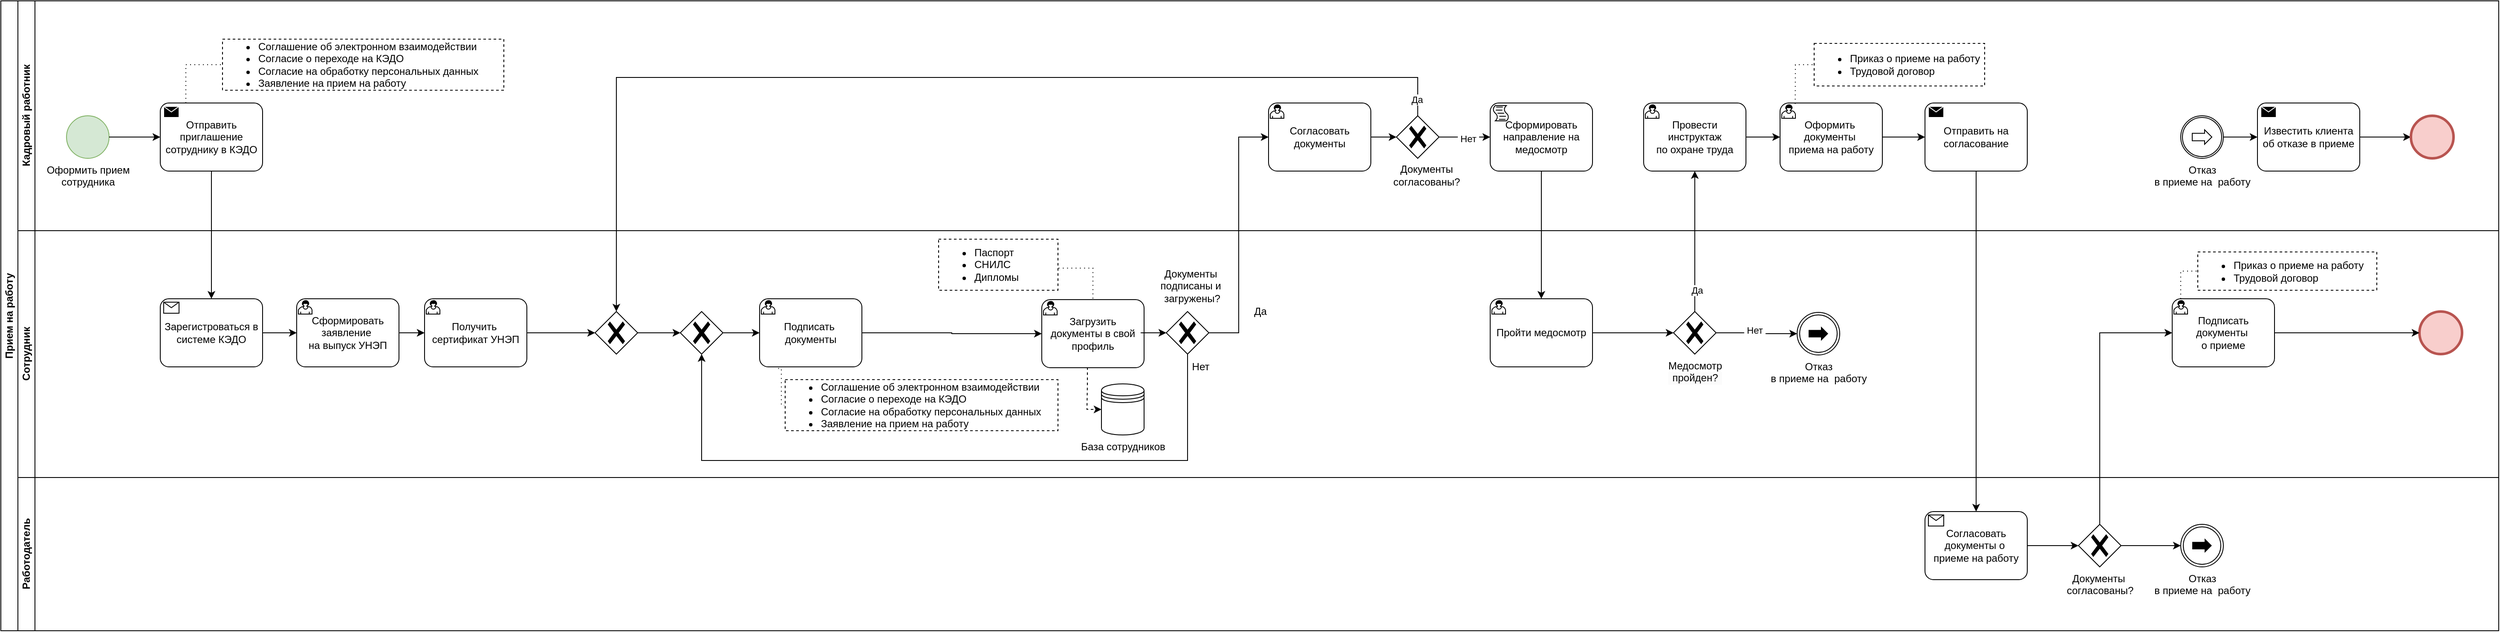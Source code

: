 <mxfile version="24.4.8" type="github">
  <diagram name="Страница — 1" id="LrOz8V3_CL4yAccr49bo">
    <mxGraphModel dx="2467" dy="913" grid="1" gridSize="10" guides="1" tooltips="1" connect="1" arrows="1" fold="1" page="1" pageScale="1" pageWidth="827" pageHeight="1169" math="0" shadow="0">
      <root>
        <mxCell id="0" />
        <mxCell id="1" parent="0" />
        <mxCell id="-4OjDh-mR03Cg_0oIZPv-1" value="Прием на работу" style="swimlane;html=1;childLayout=stackLayout;resizeParent=1;resizeParentMax=0;horizontal=0;startSize=20;horizontalStack=0;whiteSpace=wrap;container=1;perimeter=none;" vertex="1" parent="1">
          <mxGeometry x="-40" y="60" width="2930" height="740" as="geometry" />
        </mxCell>
        <mxCell id="-4OjDh-mR03Cg_0oIZPv-15" style="edgeStyle=orthogonalEdgeStyle;rounded=0;orthogonalLoop=1;jettySize=auto;html=1;entryX=0.5;entryY=0;entryDx=0;entryDy=0;entryPerimeter=0;" edge="1" parent="-4OjDh-mR03Cg_0oIZPv-1" source="-4OjDh-mR03Cg_0oIZPv-14" target="-4OjDh-mR03Cg_0oIZPv-13">
          <mxGeometry relative="1" as="geometry" />
        </mxCell>
        <mxCell id="-4OjDh-mR03Cg_0oIZPv-51" style="edgeStyle=orthogonalEdgeStyle;rounded=0;orthogonalLoop=1;jettySize=auto;html=1;entryX=0;entryY=0.5;entryDx=0;entryDy=0;entryPerimeter=0;" edge="1" parent="-4OjDh-mR03Cg_0oIZPv-1" source="-4OjDh-mR03Cg_0oIZPv-40" target="-4OjDh-mR03Cg_0oIZPv-57">
          <mxGeometry relative="1" as="geometry">
            <mxPoint x="1347" y="180" as="targetPoint" />
          </mxGeometry>
        </mxCell>
        <mxCell id="-4OjDh-mR03Cg_0oIZPv-64" style="edgeStyle=orthogonalEdgeStyle;rounded=0;orthogonalLoop=1;jettySize=auto;html=1;entryX=0.5;entryY=0;entryDx=0;entryDy=0;entryPerimeter=0;" edge="1" parent="-4OjDh-mR03Cg_0oIZPv-1" source="-4OjDh-mR03Cg_0oIZPv-60" target="-4OjDh-mR03Cg_0oIZPv-63">
          <mxGeometry relative="1" as="geometry">
            <Array as="points">
              <mxPoint x="1662" y="90" />
              <mxPoint x="722" y="90" />
            </Array>
          </mxGeometry>
        </mxCell>
        <mxCell id="-4OjDh-mR03Cg_0oIZPv-136" value="&amp;nbsp;Да&amp;nbsp;" style="edgeLabel;html=1;align=center;verticalAlign=middle;resizable=0;points=[];" vertex="1" connectable="0" parent="-4OjDh-mR03Cg_0oIZPv-64">
          <mxGeometry x="-0.97" y="1" relative="1" as="geometry">
            <mxPoint as="offset" />
          </mxGeometry>
        </mxCell>
        <mxCell id="-4OjDh-mR03Cg_0oIZPv-68" style="edgeStyle=orthogonalEdgeStyle;rounded=0;orthogonalLoop=1;jettySize=auto;html=1;entryX=0.5;entryY=0;entryDx=0;entryDy=0;entryPerimeter=0;" edge="1" parent="-4OjDh-mR03Cg_0oIZPv-1" source="-4OjDh-mR03Cg_0oIZPv-65" target="-4OjDh-mR03Cg_0oIZPv-67">
          <mxGeometry relative="1" as="geometry" />
        </mxCell>
        <mxCell id="-4OjDh-mR03Cg_0oIZPv-85" style="edgeStyle=orthogonalEdgeStyle;rounded=0;orthogonalLoop=1;jettySize=auto;html=1;" edge="1" parent="-4OjDh-mR03Cg_0oIZPv-1" source="-4OjDh-mR03Cg_0oIZPv-69" target="-4OjDh-mR03Cg_0oIZPv-84">
          <mxGeometry relative="1" as="geometry" />
        </mxCell>
        <mxCell id="-4OjDh-mR03Cg_0oIZPv-107" value="&amp;nbsp; Да&amp;nbsp;" style="edgeLabel;html=1;align=center;verticalAlign=middle;resizable=0;points=[];" vertex="1" connectable="0" parent="-4OjDh-mR03Cg_0oIZPv-85">
          <mxGeometry x="-0.693" y="-1" relative="1" as="geometry">
            <mxPoint as="offset" />
          </mxGeometry>
        </mxCell>
        <mxCell id="-4OjDh-mR03Cg_0oIZPv-92" style="edgeStyle=orthogonalEdgeStyle;rounded=0;orthogonalLoop=1;jettySize=auto;html=1;entryX=0.5;entryY=0;entryDx=0;entryDy=0;entryPerimeter=0;" edge="1" parent="-4OjDh-mR03Cg_0oIZPv-1" source="-4OjDh-mR03Cg_0oIZPv-89" target="-4OjDh-mR03Cg_0oIZPv-91">
          <mxGeometry relative="1" as="geometry" />
        </mxCell>
        <mxCell id="-4OjDh-mR03Cg_0oIZPv-2" value="Кадровый работник" style="swimlane;html=1;startSize=20;horizontal=0;perimeter=backbonePerimeter;" vertex="1" parent="-4OjDh-mR03Cg_0oIZPv-1">
          <mxGeometry x="20" width="2910" height="270" as="geometry" />
        </mxCell>
        <mxCell id="-4OjDh-mR03Cg_0oIZPv-5" value="Оформить прием&lt;div&gt;сотрудника&lt;/div&gt;" style="points=[[0.145,0.145,0],[0.5,0,0],[0.855,0.145,0],[1,0.5,0],[0.855,0.855,0],[0.5,1,0],[0.145,0.855,0],[0,0.5,0]];shape=mxgraph.bpmn.event;html=1;verticalLabelPosition=bottom;labelBackgroundColor=#ffffff;verticalAlign=top;align=center;perimeter=ellipsePerimeter;outlineConnect=0;aspect=fixed;outline=standard;symbol=general;fillColor=#d5e8d4;strokeColor=#82b366;" vertex="1" parent="-4OjDh-mR03Cg_0oIZPv-2">
          <mxGeometry x="57" y="135" width="50" height="50" as="geometry" />
        </mxCell>
        <mxCell id="-4OjDh-mR03Cg_0oIZPv-7" value="&lt;ul&gt;&lt;li&gt;Соглашение об электронном взаимодействии&lt;/li&gt;&lt;li&gt;Согласие о переходе на КЭДО&lt;/li&gt;&lt;li&gt;Согласие на обработку персональных данных&lt;/li&gt;&lt;li&gt;Заявление на прием на работу&lt;/li&gt;&lt;/ul&gt;" style="text;html=1;strokeColor=default;fillColor=none;align=left;verticalAlign=middle;whiteSpace=wrap;rounded=0;dashed=1;perimeterSpacing=1;perimeter=orthogonalPerimeter;absoluteArcSize=0;" vertex="1" parent="-4OjDh-mR03Cg_0oIZPv-2">
          <mxGeometry x="240" y="45" width="330" height="60" as="geometry" />
        </mxCell>
        <mxCell id="-4OjDh-mR03Cg_0oIZPv-8" value="" style="edgeStyle=elbowEdgeStyle;fontSize=12;html=1;endFill=0;startFill=0;endSize=6;startSize=6;dashed=1;dashPattern=1 4;endArrow=none;startArrow=none;rounded=0;exitX=0.25;exitY=0;exitDx=0;exitDy=0;exitPerimeter=0;entryX=0;entryY=0.5;entryDx=0;entryDy=0;" edge="1" parent="-4OjDh-mR03Cg_0oIZPv-2" source="-4OjDh-mR03Cg_0oIZPv-14" target="-4OjDh-mR03Cg_0oIZPv-7">
          <mxGeometry width="160" relative="1" as="geometry">
            <mxPoint x="27" y="120" as="sourcePoint" />
            <mxPoint x="187" y="59" as="targetPoint" />
            <Array as="points">
              <mxPoint x="197" y="90" />
            </Array>
          </mxGeometry>
        </mxCell>
        <mxCell id="-4OjDh-mR03Cg_0oIZPv-14" value="Отправить приглашение сотруднику в КЭДО" style="points=[[0.25,0,0],[0.5,0,0],[0.75,0,0],[1,0.25,0],[1,0.5,0],[1,0.75,0],[0.75,1,0],[0.5,1,0],[0.25,1,0],[0,0.75,0],[0,0.5,0],[0,0.25,0]];shape=mxgraph.bpmn.task;whiteSpace=wrap;rectStyle=rounded;size=10;html=1;container=1;expand=0;collapsible=0;taskMarker=send;" vertex="1" parent="-4OjDh-mR03Cg_0oIZPv-2">
          <mxGeometry x="167" y="120" width="120" height="80" as="geometry" />
        </mxCell>
        <mxCell id="-4OjDh-mR03Cg_0oIZPv-61" style="edgeStyle=orthogonalEdgeStyle;rounded=0;orthogonalLoop=1;jettySize=auto;html=1;" edge="1" parent="-4OjDh-mR03Cg_0oIZPv-2" source="-4OjDh-mR03Cg_0oIZPv-57" target="-4OjDh-mR03Cg_0oIZPv-60">
          <mxGeometry relative="1" as="geometry" />
        </mxCell>
        <mxCell id="-4OjDh-mR03Cg_0oIZPv-57" value="Согласовать&lt;div&gt;документы&lt;/div&gt;" style="points=[[0.25,0,0],[0.5,0,0],[0.75,0,0],[1,0.25,0],[1,0.5,0],[1,0.75,0],[0.75,1,0],[0.5,1,0],[0.25,1,0],[0,0.75,0],[0,0.5,0],[0,0.25,0]];shape=mxgraph.bpmn.task;whiteSpace=wrap;rectStyle=rounded;size=10;html=1;container=1;expand=0;collapsible=0;taskMarker=user;" vertex="1" parent="-4OjDh-mR03Cg_0oIZPv-2">
          <mxGeometry x="1467" y="120" width="120" height="80" as="geometry" />
        </mxCell>
        <mxCell id="-4OjDh-mR03Cg_0oIZPv-55" value="&lt;span style=&quot;background-color: rgb(255, 255, 255);&quot;&gt;Документы&lt;/span&gt;&lt;div&gt;&lt;span style=&quot;background-color: rgb(255, 255, 255);&quot;&gt;согласованы?&lt;/span&gt;&lt;/div&gt;" style="text;html=1;align=center;verticalAlign=middle;resizable=0;points=[];autosize=1;strokeColor=none;fillColor=none;" vertex="1" parent="-4OjDh-mR03Cg_0oIZPv-2">
          <mxGeometry x="1602" y="185" width="100" height="40" as="geometry" />
        </mxCell>
        <mxCell id="-4OjDh-mR03Cg_0oIZPv-60" value="" style="points=[[0.25,0.25,0],[0.5,0,0],[0.75,0.25,0],[1,0.5,0],[0.75,0.75,0],[0.5,1,0],[0.25,0.75,0],[0,0.5,0]];shape=mxgraph.bpmn.gateway2;html=1;verticalLabelPosition=bottom;labelBackgroundColor=#ffffff;verticalAlign=top;align=center;perimeter=rhombusPerimeter;outlineConnect=0;outline=none;symbol=none;gwType=exclusive;" vertex="1" parent="-4OjDh-mR03Cg_0oIZPv-2">
          <mxGeometry x="1617" y="135" width="50" height="50" as="geometry" />
        </mxCell>
        <mxCell id="-4OjDh-mR03Cg_0oIZPv-65" value="Сформировать&lt;div&gt;направление на медосмотр&lt;/div&gt;" style="points=[[0.25,0,0],[0.5,0,0],[0.75,0,0],[1,0.25,0],[1,0.5,0],[1,0.75,0],[0.75,1,0],[0.5,1,0],[0.25,1,0],[0,0.75,0],[0,0.5,0],[0,0.25,0]];shape=mxgraph.bpmn.task;whiteSpace=wrap;rectStyle=rounded;size=10;html=1;container=1;expand=0;collapsible=0;taskMarker=script;" vertex="1" parent="-4OjDh-mR03Cg_0oIZPv-2">
          <mxGeometry x="1727" y="120" width="120" height="80" as="geometry" />
        </mxCell>
        <mxCell id="-4OjDh-mR03Cg_0oIZPv-66" style="edgeStyle=orthogonalEdgeStyle;rounded=0;orthogonalLoop=1;jettySize=auto;html=1;entryX=0;entryY=0.5;entryDx=0;entryDy=0;entryPerimeter=0;" edge="1" parent="-4OjDh-mR03Cg_0oIZPv-2" source="-4OjDh-mR03Cg_0oIZPv-60" target="-4OjDh-mR03Cg_0oIZPv-65">
          <mxGeometry relative="1" as="geometry" />
        </mxCell>
        <mxCell id="-4OjDh-mR03Cg_0oIZPv-135" value="&amp;nbsp;Нет&amp;nbsp;" style="edgeLabel;html=1;align=center;verticalAlign=middle;resizable=0;points=[];" vertex="1" connectable="0" parent="-4OjDh-mR03Cg_0oIZPv-66">
          <mxGeometry x="0.137" y="-2" relative="1" as="geometry">
            <mxPoint as="offset" />
          </mxGeometry>
        </mxCell>
        <mxCell id="-4OjDh-mR03Cg_0oIZPv-87" value="" style="edgeStyle=orthogonalEdgeStyle;rounded=0;orthogonalLoop=1;jettySize=auto;html=1;" edge="1" parent="-4OjDh-mR03Cg_0oIZPv-2" source="-4OjDh-mR03Cg_0oIZPv-84" target="-4OjDh-mR03Cg_0oIZPv-86">
          <mxGeometry relative="1" as="geometry" />
        </mxCell>
        <mxCell id="-4OjDh-mR03Cg_0oIZPv-84" value="Провести инструктаж&lt;div&gt;по охране труда&lt;/div&gt;" style="points=[[0.25,0,0],[0.5,0,0],[0.75,0,0],[1,0.25,0],[1,0.5,0],[1,0.75,0],[0.75,1,0],[0.5,1,0],[0.25,1,0],[0,0.75,0],[0,0.5,0],[0,0.25,0]];shape=mxgraph.bpmn.task;whiteSpace=wrap;rectStyle=rounded;size=10;html=1;container=1;expand=0;collapsible=0;taskMarker=user;" vertex="1" parent="-4OjDh-mR03Cg_0oIZPv-2">
          <mxGeometry x="1907" y="120" width="120" height="80" as="geometry" />
        </mxCell>
        <mxCell id="-4OjDh-mR03Cg_0oIZPv-86" value="Оформить&amp;nbsp; документы&amp;nbsp;&lt;div&gt;приема на работу&lt;/div&gt;" style="points=[[0.25,0,0],[0.5,0,0],[0.75,0,0],[1,0.25,0],[1,0.5,0],[1,0.75,0],[0.75,1,0],[0.5,1,0],[0.25,1,0],[0,0.75,0],[0,0.5,0],[0,0.25,0]];shape=mxgraph.bpmn.task;whiteSpace=wrap;rectStyle=rounded;size=10;html=1;container=1;expand=0;collapsible=0;taskMarker=user;" vertex="1" parent="-4OjDh-mR03Cg_0oIZPv-2">
          <mxGeometry x="2067" y="120" width="120" height="80" as="geometry" />
        </mxCell>
        <mxCell id="-4OjDh-mR03Cg_0oIZPv-89" value="Отправить на согласование" style="points=[[0.25,0,0],[0.5,0,0],[0.75,0,0],[1,0.25,0],[1,0.5,0],[1,0.75,0],[0.75,1,0],[0.5,1,0],[0.25,1,0],[0,0.75,0],[0,0.5,0],[0,0.25,0]];shape=mxgraph.bpmn.task;whiteSpace=wrap;rectStyle=rounded;size=10;html=1;container=1;expand=0;collapsible=0;taskMarker=send;" vertex="1" parent="-4OjDh-mR03Cg_0oIZPv-2">
          <mxGeometry x="2237" y="120" width="120" height="80" as="geometry" />
        </mxCell>
        <mxCell id="-4OjDh-mR03Cg_0oIZPv-90" style="edgeStyle=orthogonalEdgeStyle;rounded=0;orthogonalLoop=1;jettySize=auto;html=1;entryX=0;entryY=0.5;entryDx=0;entryDy=0;entryPerimeter=0;" edge="1" parent="-4OjDh-mR03Cg_0oIZPv-2" source="-4OjDh-mR03Cg_0oIZPv-86" target="-4OjDh-mR03Cg_0oIZPv-89">
          <mxGeometry relative="1" as="geometry" />
        </mxCell>
        <mxCell id="-4OjDh-mR03Cg_0oIZPv-115" value="Отказ&lt;div&gt;в приеме на&amp;nbsp; работу&lt;/div&gt;" style="points=[[0.145,0.145,0],[0.5,0,0],[0.855,0.145,0],[1,0.5,0],[0.855,0.855,0],[0.5,1,0],[0.145,0.855,0],[0,0.5,0]];shape=mxgraph.bpmn.event;html=1;verticalLabelPosition=bottom;labelBackgroundColor=#ffffff;verticalAlign=top;align=center;perimeter=ellipsePerimeter;outlineConnect=0;aspect=fixed;outline=catching;symbol=link;" vertex="1" parent="-4OjDh-mR03Cg_0oIZPv-2">
          <mxGeometry x="2537" y="135" width="50" height="50" as="geometry" />
        </mxCell>
        <mxCell id="-4OjDh-mR03Cg_0oIZPv-129" style="edgeStyle=orthogonalEdgeStyle;rounded=0;orthogonalLoop=1;jettySize=auto;html=1;" edge="1" parent="-4OjDh-mR03Cg_0oIZPv-2" source="-4OjDh-mR03Cg_0oIZPv-124" target="-4OjDh-mR03Cg_0oIZPv-128">
          <mxGeometry relative="1" as="geometry" />
        </mxCell>
        <mxCell id="-4OjDh-mR03Cg_0oIZPv-128" value="" style="points=[[0.145,0.145,0],[0.5,0,0],[0.855,0.145,0],[1,0.5,0],[0.855,0.855,0],[0.5,1,0],[0.145,0.855,0],[0,0.5,0]];shape=mxgraph.bpmn.event;html=1;verticalLabelPosition=bottom;labelBackgroundColor=#ffffff;verticalAlign=top;align=center;perimeter=ellipsePerimeter;outlineConnect=0;aspect=fixed;outline=end;symbol=terminate2;fillColor=#f8cecc;strokeColor=#b85450;" vertex="1" parent="-4OjDh-mR03Cg_0oIZPv-2">
          <mxGeometry x="2807" y="135" width="50" height="50" as="geometry" />
        </mxCell>
        <mxCell id="-4OjDh-mR03Cg_0oIZPv-130" value="" style="edgeStyle=orthogonalEdgeStyle;rounded=0;orthogonalLoop=1;jettySize=auto;html=1;entryX=0;entryY=0.5;entryDx=0;entryDy=0;entryPerimeter=0;" edge="1" parent="-4OjDh-mR03Cg_0oIZPv-2" source="-4OjDh-mR03Cg_0oIZPv-115" target="-4OjDh-mR03Cg_0oIZPv-124">
          <mxGeometry relative="1" as="geometry">
            <mxPoint x="2647" y="220" as="sourcePoint" />
            <mxPoint x="2857" y="220" as="targetPoint" />
          </mxGeometry>
        </mxCell>
        <mxCell id="-4OjDh-mR03Cg_0oIZPv-124" value="Известить клиента&lt;div&gt;об отказе в приеме&lt;/div&gt;" style="points=[[0.25,0,0],[0.5,0,0],[0.75,0,0],[1,0.25,0],[1,0.5,0],[1,0.75,0],[0.75,1,0],[0.5,1,0],[0.25,1,0],[0,0.75,0],[0,0.5,0],[0,0.25,0]];shape=mxgraph.bpmn.task;whiteSpace=wrap;rectStyle=rounded;size=10;html=1;container=1;expand=0;collapsible=0;taskMarker=send;" vertex="1" parent="-4OjDh-mR03Cg_0oIZPv-2">
          <mxGeometry x="2627" y="120" width="120" height="80" as="geometry" />
        </mxCell>
        <mxCell id="-4OjDh-mR03Cg_0oIZPv-131" value="&lt;ul&gt;&lt;li&gt;Приказ о приеме на работу&lt;/li&gt;&lt;li&gt;Трудовой договор&lt;/li&gt;&lt;/ul&gt;" style="text;html=1;strokeColor=default;fillColor=none;align=left;verticalAlign=middle;whiteSpace=wrap;rounded=0;dashed=1;perimeterSpacing=1;perimeter=orthogonalPerimeter;absoluteArcSize=0;" vertex="1" parent="-4OjDh-mR03Cg_0oIZPv-2">
          <mxGeometry x="2107" y="50" width="200" height="50" as="geometry" />
        </mxCell>
        <mxCell id="-4OjDh-mR03Cg_0oIZPv-133" value="" style="edgeStyle=elbowEdgeStyle;fontSize=12;html=1;endFill=0;startFill=0;endSize=6;startSize=6;dashed=1;dashPattern=1 4;endArrow=none;startArrow=none;rounded=0;exitX=0.148;exitY=0.012;exitDx=0;exitDy=0;exitPerimeter=0;entryX=0;entryY=0.5;entryDx=0;entryDy=0;" edge="1" parent="-4OjDh-mR03Cg_0oIZPv-2" source="-4OjDh-mR03Cg_0oIZPv-86" target="-4OjDh-mR03Cg_0oIZPv-131">
          <mxGeometry width="160" relative="1" as="geometry">
            <mxPoint x="1967" y="60" as="sourcePoint" />
            <mxPoint x="2127" y="60" as="targetPoint" />
            <Array as="points">
              <mxPoint x="2085" y="90" />
            </Array>
          </mxGeometry>
        </mxCell>
        <mxCell id="-4OjDh-mR03Cg_0oIZPv-138" style="edgeStyle=orthogonalEdgeStyle;rounded=0;orthogonalLoop=1;jettySize=auto;html=1;entryX=0;entryY=0.5;entryDx=0;entryDy=0;entryPerimeter=0;" edge="1" parent="-4OjDh-mR03Cg_0oIZPv-2" source="-4OjDh-mR03Cg_0oIZPv-5" target="-4OjDh-mR03Cg_0oIZPv-14">
          <mxGeometry relative="1" as="geometry" />
        </mxCell>
        <mxCell id="-4OjDh-mR03Cg_0oIZPv-3" value="Сотрудник" style="swimlane;html=1;startSize=20;horizontal=0;" vertex="1" parent="-4OjDh-mR03Cg_0oIZPv-1">
          <mxGeometry x="20" y="270" width="2910" height="290" as="geometry" />
        </mxCell>
        <mxCell id="-4OjDh-mR03Cg_0oIZPv-13" value="Зарегистроваться в системе КЭДО" style="points=[[0.25,0,0],[0.5,0,0],[0.75,0,0],[1,0.25,0],[1,0.5,0],[1,0.75,0],[0.75,1,0],[0.5,1,0],[0.25,1,0],[0,0.75,0],[0,0.5,0],[0,0.25,0]];shape=mxgraph.bpmn.task;whiteSpace=wrap;rectStyle=rounded;size=10;html=1;container=1;expand=0;collapsible=0;taskMarker=receive;" vertex="1" parent="-4OjDh-mR03Cg_0oIZPv-3">
          <mxGeometry x="167" y="80" width="120" height="80" as="geometry" />
        </mxCell>
        <mxCell id="-4OjDh-mR03Cg_0oIZPv-20" value="Сформировать заявление&amp;nbsp;&lt;div&gt;на выпуск УНЭП&lt;/div&gt;" style="points=[[0.25,0,0],[0.5,0,0],[0.75,0,0],[1,0.25,0],[1,0.5,0],[1,0.75,0],[0.75,1,0],[0.5,1,0],[0.25,1,0],[0,0.75,0],[0,0.5,0],[0,0.25,0]];shape=mxgraph.bpmn.task;whiteSpace=wrap;rectStyle=rounded;size=10;html=1;container=1;expand=0;collapsible=0;taskMarker=user;" vertex="1" parent="-4OjDh-mR03Cg_0oIZPv-3">
          <mxGeometry x="327" y="80" width="120" height="80" as="geometry" />
        </mxCell>
        <mxCell id="-4OjDh-mR03Cg_0oIZPv-21" style="edgeStyle=orthogonalEdgeStyle;rounded=0;orthogonalLoop=1;jettySize=auto;html=1;entryX=0;entryY=0.5;entryDx=0;entryDy=0;entryPerimeter=0;" edge="1" parent="-4OjDh-mR03Cg_0oIZPv-3" source="-4OjDh-mR03Cg_0oIZPv-13" target="-4OjDh-mR03Cg_0oIZPv-20">
          <mxGeometry relative="1" as="geometry" />
        </mxCell>
        <mxCell id="-4OjDh-mR03Cg_0oIZPv-38" value="" style="edgeStyle=orthogonalEdgeStyle;rounded=0;orthogonalLoop=1;jettySize=auto;html=1;" edge="1" parent="-4OjDh-mR03Cg_0oIZPv-3" source="-4OjDh-mR03Cg_0oIZPv-63" target="-4OjDh-mR03Cg_0oIZPv-37">
          <mxGeometry relative="1" as="geometry" />
        </mxCell>
        <mxCell id="-4OjDh-mR03Cg_0oIZPv-22" value="Получить&amp;nbsp;&lt;div&gt;сертификат УНЭП&lt;/div&gt;" style="points=[[0.25,0,0],[0.5,0,0],[0.75,0,0],[1,0.25,0],[1,0.5,0],[1,0.75,0],[0.75,1,0],[0.5,1,0],[0.25,1,0],[0,0.75,0],[0,0.5,0],[0,0.25,0]];shape=mxgraph.bpmn.task;whiteSpace=wrap;rectStyle=rounded;size=10;html=1;container=1;expand=0;collapsible=0;taskMarker=user;" vertex="1" parent="-4OjDh-mR03Cg_0oIZPv-3">
          <mxGeometry x="477" y="80" width="120" height="80" as="geometry" />
        </mxCell>
        <mxCell id="-4OjDh-mR03Cg_0oIZPv-25" style="edgeStyle=orthogonalEdgeStyle;rounded=0;orthogonalLoop=1;jettySize=auto;html=1;entryX=0;entryY=0.5;entryDx=0;entryDy=0;entryPerimeter=0;" edge="1" parent="-4OjDh-mR03Cg_0oIZPv-3" source="-4OjDh-mR03Cg_0oIZPv-20" target="-4OjDh-mR03Cg_0oIZPv-22">
          <mxGeometry relative="1" as="geometry" />
        </mxCell>
        <mxCell id="-4OjDh-mR03Cg_0oIZPv-35" style="edgeStyle=orthogonalEdgeStyle;rounded=0;orthogonalLoop=1;jettySize=auto;html=1;entryX=0;entryY=0.5;entryDx=0;entryDy=0;dashed=1;exitX=0.446;exitY=0.994;exitDx=0;exitDy=0;exitPerimeter=0;" edge="1" parent="-4OjDh-mR03Cg_0oIZPv-3" source="-4OjDh-mR03Cg_0oIZPv-26" target="-4OjDh-mR03Cg_0oIZPv-34">
          <mxGeometry relative="1" as="geometry">
            <Array as="points">
              <mxPoint x="1254" y="181" />
              <mxPoint x="1254" y="181" />
              <mxPoint x="1254" y="210" />
            </Array>
          </mxGeometry>
        </mxCell>
        <mxCell id="-4OjDh-mR03Cg_0oIZPv-26" value="Загрузить документы в свой профиль" style="points=[[0.25,0,0],[0.5,0,0],[0.75,0,0],[1,0.25,0],[1,0.5,0],[1,0.75,0],[0.75,1,0],[0.5,1,0],[0.25,1,0],[0,0.75,0],[0,0.5,0],[0,0.25,0]];shape=mxgraph.bpmn.task;whiteSpace=wrap;rectStyle=rounded;size=10;html=1;container=1;expand=0;collapsible=0;taskMarker=user;" vertex="1" parent="-4OjDh-mR03Cg_0oIZPv-3">
          <mxGeometry x="1201" y="81" width="120" height="80" as="geometry" />
        </mxCell>
        <mxCell id="-4OjDh-mR03Cg_0oIZPv-29" value="Подписать&amp;nbsp;&lt;div&gt;документы&lt;br&gt;&lt;/div&gt;" style="points=[[0.25,0,0],[0.5,0,0],[0.75,0,0],[1,0.25,0],[1,0.5,0],[1,0.75,0],[0.75,1,0],[0.5,1,0],[0.25,1,0],[0,0.75,0],[0,0.5,0],[0,0.25,0]];shape=mxgraph.bpmn.task;whiteSpace=wrap;rectStyle=rounded;size=10;html=1;container=1;expand=0;collapsible=0;taskMarker=user;" vertex="1" parent="-4OjDh-mR03Cg_0oIZPv-3">
          <mxGeometry x="870" y="80" width="120" height="80" as="geometry" />
        </mxCell>
        <mxCell id="-4OjDh-mR03Cg_0oIZPv-31" value="&lt;ul&gt;&lt;li&gt;Паспорт&lt;/li&gt;&lt;li&gt;СНИЛС&lt;/li&gt;&lt;li&gt;Дипломы&lt;/li&gt;&lt;/ul&gt;" style="text;html=1;strokeColor=default;fillColor=none;align=left;verticalAlign=middle;whiteSpace=wrap;rounded=0;dashed=1;perimeterSpacing=1;perimeter=orthogonalPerimeter;absoluteArcSize=0;" vertex="1" parent="-4OjDh-mR03Cg_0oIZPv-3">
          <mxGeometry x="1080" y="10" width="140" height="60" as="geometry" />
        </mxCell>
        <mxCell id="-4OjDh-mR03Cg_0oIZPv-34" value="База сотрудников" style="shape=datastore;html=1;labelPosition=center;verticalLabelPosition=bottom;align=center;verticalAlign=top;" vertex="1" parent="-4OjDh-mR03Cg_0oIZPv-3">
          <mxGeometry x="1271" y="180" width="50" height="60" as="geometry" />
        </mxCell>
        <mxCell id="-4OjDh-mR03Cg_0oIZPv-37" value="" style="points=[[0.25,0.25,0],[0.5,0,0],[0.75,0.25,0],[1,0.5,0],[0.75,0.75,0],[0.5,1,0],[0.25,0.75,0],[0,0.5,0]];shape=mxgraph.bpmn.gateway2;html=1;verticalLabelPosition=bottom;labelBackgroundColor=#ffffff;verticalAlign=top;align=center;perimeter=rhombusPerimeter;outlineConnect=0;outline=none;symbol=none;gwType=exclusive;" vertex="1" parent="-4OjDh-mR03Cg_0oIZPv-3">
          <mxGeometry x="777" y="95" width="50" height="50" as="geometry" />
        </mxCell>
        <mxCell id="-4OjDh-mR03Cg_0oIZPv-42" style="edgeStyle=orthogonalEdgeStyle;rounded=0;orthogonalLoop=1;jettySize=auto;html=1;entryX=0.5;entryY=1;entryDx=0;entryDy=0;entryPerimeter=0;" edge="1" parent="-4OjDh-mR03Cg_0oIZPv-3" source="-4OjDh-mR03Cg_0oIZPv-40" target="-4OjDh-mR03Cg_0oIZPv-37">
          <mxGeometry relative="1" as="geometry">
            <Array as="points">
              <mxPoint x="1372" y="270" />
              <mxPoint x="802" y="270" />
            </Array>
          </mxGeometry>
        </mxCell>
        <mxCell id="-4OjDh-mR03Cg_0oIZPv-45" style="edgeStyle=orthogonalEdgeStyle;rounded=0;orthogonalLoop=1;jettySize=auto;html=1;entryX=0;entryY=0.5;entryDx=0;entryDy=0;entryPerimeter=0;" edge="1" parent="-4OjDh-mR03Cg_0oIZPv-3" target="-4OjDh-mR03Cg_0oIZPv-40">
          <mxGeometry relative="1" as="geometry">
            <mxPoint x="1317" y="120.048" as="sourcePoint" />
          </mxGeometry>
        </mxCell>
        <mxCell id="-4OjDh-mR03Cg_0oIZPv-48" value="" style="group" vertex="1" connectable="0" parent="-4OjDh-mR03Cg_0oIZPv-3">
          <mxGeometry x="1327" y="35" width="100" height="110" as="geometry" />
        </mxCell>
        <mxCell id="-4OjDh-mR03Cg_0oIZPv-40" value="" style="points=[[0.25,0.25,0],[0.5,0,0],[0.75,0.25,0],[1,0.5,0],[0.75,0.75,0],[0.5,1,0],[0.25,0.75,0],[0,0.5,0]];shape=mxgraph.bpmn.gateway2;html=1;verticalLabelPosition=bottom;labelBackgroundColor=#ffffff;verticalAlign=top;align=center;perimeter=rhombusPerimeter;outlineConnect=0;outline=none;symbol=none;gwType=exclusive;" vertex="1" parent="-4OjDh-mR03Cg_0oIZPv-48">
          <mxGeometry x="20" y="60" width="50" height="50" as="geometry" />
        </mxCell>
        <mxCell id="-4OjDh-mR03Cg_0oIZPv-47" value="&lt;span style=&quot;background-color: rgb(255, 255, 255);&quot;&gt;Документы&amp;nbsp;&lt;/span&gt;&lt;div&gt;подписаны и&amp;nbsp;&lt;/div&gt;&lt;div&gt;загружены?&lt;/div&gt;" style="text;html=1;align=center;verticalAlign=middle;resizable=0;points=[];autosize=1;strokeColor=none;fillColor=none;" vertex="1" parent="-4OjDh-mR03Cg_0oIZPv-48">
          <mxGeometry width="100" height="60" as="geometry" />
        </mxCell>
        <mxCell id="-4OjDh-mR03Cg_0oIZPv-49" value="&lt;div&gt;&lt;span style=&quot;background-color: initial;&quot;&gt;Нет&lt;/span&gt;&lt;br&gt;&lt;/div&gt;" style="text;html=1;align=center;verticalAlign=middle;resizable=0;points=[];autosize=1;strokeColor=none;fillColor=none;" vertex="1" parent="-4OjDh-mR03Cg_0oIZPv-3">
          <mxGeometry x="1367" y="145" width="40" height="30" as="geometry" />
        </mxCell>
        <mxCell id="-4OjDh-mR03Cg_0oIZPv-52" value="&lt;div&gt;&lt;span style=&quot;background-color: initial;&quot;&gt;Да&lt;/span&gt;&lt;br&gt;&lt;/div&gt;" style="text;html=1;align=center;verticalAlign=middle;resizable=0;points=[];autosize=1;strokeColor=none;fillColor=none;" vertex="1" parent="-4OjDh-mR03Cg_0oIZPv-3">
          <mxGeometry x="1437" y="80" width="40" height="30" as="geometry" />
        </mxCell>
        <mxCell id="-4OjDh-mR03Cg_0oIZPv-62" value="" style="edgeStyle=orthogonalEdgeStyle;rounded=0;orthogonalLoop=1;jettySize=auto;html=1;" edge="1" parent="-4OjDh-mR03Cg_0oIZPv-3" source="-4OjDh-mR03Cg_0oIZPv-22" target="-4OjDh-mR03Cg_0oIZPv-63">
          <mxGeometry relative="1" as="geometry">
            <mxPoint x="637" y="450" as="sourcePoint" />
            <mxPoint x="817" y="450" as="targetPoint" />
          </mxGeometry>
        </mxCell>
        <mxCell id="-4OjDh-mR03Cg_0oIZPv-63" value="" style="points=[[0.25,0.25,0],[0.5,0,0],[0.75,0.25,0],[1,0.5,0],[0.75,0.75,0],[0.5,1,0],[0.25,0.75,0],[0,0.5,0]];shape=mxgraph.bpmn.gateway2;html=1;verticalLabelPosition=bottom;labelBackgroundColor=#ffffff;verticalAlign=top;align=center;perimeter=rhombusPerimeter;outlineConnect=0;outline=none;symbol=none;gwType=exclusive;" vertex="1" parent="-4OjDh-mR03Cg_0oIZPv-3">
          <mxGeometry x="677" y="95" width="50" height="50" as="geometry" />
        </mxCell>
        <mxCell id="-4OjDh-mR03Cg_0oIZPv-67" value="Пройти медосмотр" style="points=[[0.25,0,0],[0.5,0,0],[0.75,0,0],[1,0.25,0],[1,0.5,0],[1,0.75,0],[0.75,1,0],[0.5,1,0],[0.25,1,0],[0,0.75,0],[0,0.5,0],[0,0.25,0]];shape=mxgraph.bpmn.task;whiteSpace=wrap;rectStyle=rounded;size=10;html=1;container=1;expand=0;collapsible=0;taskMarker=user;" vertex="1" parent="-4OjDh-mR03Cg_0oIZPv-3">
          <mxGeometry x="1727" y="80" width="120" height="80" as="geometry" />
        </mxCell>
        <mxCell id="-4OjDh-mR03Cg_0oIZPv-109" style="edgeStyle=orthogonalEdgeStyle;rounded=0;orthogonalLoop=1;jettySize=auto;html=1;entryX=0;entryY=0.5;entryDx=0;entryDy=0;entryPerimeter=0;" edge="1" parent="-4OjDh-mR03Cg_0oIZPv-3" source="-4OjDh-mR03Cg_0oIZPv-69" target="-4OjDh-mR03Cg_0oIZPv-110">
          <mxGeometry relative="1" as="geometry">
            <mxPoint x="2047" y="120" as="targetPoint" />
          </mxGeometry>
        </mxCell>
        <mxCell id="-4OjDh-mR03Cg_0oIZPv-137" value="&amp;nbsp;Нет&amp;nbsp;" style="edgeLabel;html=1;align=center;verticalAlign=middle;resizable=0;points=[];" vertex="1" connectable="0" parent="-4OjDh-mR03Cg_0oIZPv-109">
          <mxGeometry x="-0.073" y="3" relative="1" as="geometry">
            <mxPoint as="offset" />
          </mxGeometry>
        </mxCell>
        <mxCell id="-4OjDh-mR03Cg_0oIZPv-69" value="Медосмотр&lt;div style=&quot;background-color: rgb(251, 251, 251);&quot;&gt;пройден?&lt;/div&gt;" style="points=[[0.25,0.25,0],[0.5,0,0],[0.75,0.25,0],[1,0.5,0],[0.75,0.75,0],[0.5,1,0],[0.25,0.75,0],[0,0.5,0]];shape=mxgraph.bpmn.gateway2;html=1;verticalLabelPosition=bottom;labelBackgroundColor=#ffffff;verticalAlign=top;align=center;perimeter=rhombusPerimeter;outlineConnect=0;outline=none;symbol=none;gwType=exclusive;" vertex="1" parent="-4OjDh-mR03Cg_0oIZPv-3">
          <mxGeometry x="1942" y="95" width="50" height="50" as="geometry" />
        </mxCell>
        <mxCell id="-4OjDh-mR03Cg_0oIZPv-70" style="edgeStyle=orthogonalEdgeStyle;rounded=0;orthogonalLoop=1;jettySize=auto;html=1;entryX=0;entryY=0.5;entryDx=0;entryDy=0;entryPerimeter=0;" edge="1" parent="-4OjDh-mR03Cg_0oIZPv-3" source="-4OjDh-mR03Cg_0oIZPv-67" target="-4OjDh-mR03Cg_0oIZPv-69">
          <mxGeometry relative="1" as="geometry" />
        </mxCell>
        <mxCell id="-4OjDh-mR03Cg_0oIZPv-104" value="Подписать документы&amp;nbsp;&lt;div&gt;о приеме&lt;/div&gt;" style="points=[[0.25,0,0],[0.5,0,0],[0.75,0,0],[1,0.25,0],[1,0.5,0],[1,0.75,0],[0.75,1,0],[0.5,1,0],[0.25,1,0],[0,0.75,0],[0,0.5,0],[0,0.25,0]];shape=mxgraph.bpmn.task;whiteSpace=wrap;rectStyle=rounded;size=10;html=1;container=1;expand=0;collapsible=0;taskMarker=user;" vertex="1" parent="-4OjDh-mR03Cg_0oIZPv-3">
          <mxGeometry x="2527" y="80" width="120" height="80" as="geometry" />
        </mxCell>
        <mxCell id="-4OjDh-mR03Cg_0oIZPv-110" value="Отказ&lt;div&gt;в приеме на&amp;nbsp; работу&lt;/div&gt;" style="points=[[0.145,0.145,0],[0.5,0,0],[0.855,0.145,0],[1,0.5,0],[0.855,0.855,0],[0.5,1,0],[0.145,0.855,0],[0,0.5,0]];shape=mxgraph.bpmn.event;html=1;verticalLabelPosition=bottom;labelBackgroundColor=#ffffff;verticalAlign=top;align=center;perimeter=ellipsePerimeter;outlineConnect=0;aspect=fixed;outline=throwing;symbol=link;" vertex="1" parent="-4OjDh-mR03Cg_0oIZPv-3">
          <mxGeometry x="2087" y="96" width="50" height="50" as="geometry" />
        </mxCell>
        <mxCell id="-4OjDh-mR03Cg_0oIZPv-113" value="&lt;ul&gt;&lt;li&gt;Приказ о приеме на работу&lt;/li&gt;&lt;li&gt;Трудовой договор&lt;/li&gt;&lt;/ul&gt;" style="text;html=1;strokeColor=default;fillColor=none;align=left;verticalAlign=middle;whiteSpace=wrap;rounded=0;dashed=1;perimeterSpacing=1;perimeter=orthogonalPerimeter;absoluteArcSize=0;" vertex="1" parent="-4OjDh-mR03Cg_0oIZPv-3">
          <mxGeometry x="2557" y="25" width="210" height="45" as="geometry" />
        </mxCell>
        <mxCell id="-4OjDh-mR03Cg_0oIZPv-114" value="" style="edgeStyle=elbowEdgeStyle;fontSize=12;html=1;endFill=0;startFill=0;endSize=6;startSize=6;dashed=1;dashPattern=1 4;endArrow=none;startArrow=none;rounded=0;exitX=0.25;exitY=0;exitDx=0;exitDy=0;exitPerimeter=0;entryX=0;entryY=0.5;entryDx=0;entryDy=0;" edge="1" parent="-4OjDh-mR03Cg_0oIZPv-3" source="-4OjDh-mR03Cg_0oIZPv-104" target="-4OjDh-mR03Cg_0oIZPv-113">
          <mxGeometry width="160" relative="1" as="geometry">
            <mxPoint x="2367" y="40" as="sourcePoint" />
            <mxPoint x="2527" y="40" as="targetPoint" />
            <Array as="points">
              <mxPoint x="2537" y="60" />
            </Array>
          </mxGeometry>
        </mxCell>
        <mxCell id="-4OjDh-mR03Cg_0oIZPv-117" value="" style="points=[[0.145,0.145,0],[0.5,0,0],[0.855,0.145,0],[1,0.5,0],[0.855,0.855,0],[0.5,1,0],[0.145,0.855,0],[0,0.5,0]];shape=mxgraph.bpmn.event;html=1;verticalLabelPosition=bottom;labelBackgroundColor=#ffffff;verticalAlign=top;align=center;perimeter=ellipsePerimeter;outlineConnect=0;aspect=fixed;outline=end;symbol=terminate2;fillColor=#f8cecc;strokeColor=#b85450;" vertex="1" parent="-4OjDh-mR03Cg_0oIZPv-3">
          <mxGeometry x="2817" y="95" width="50" height="50" as="geometry" />
        </mxCell>
        <mxCell id="-4OjDh-mR03Cg_0oIZPv-118" style="edgeStyle=orthogonalEdgeStyle;rounded=0;orthogonalLoop=1;jettySize=auto;html=1;entryX=0;entryY=0.5;entryDx=0;entryDy=0;entryPerimeter=0;" edge="1" parent="-4OjDh-mR03Cg_0oIZPv-3" source="-4OjDh-mR03Cg_0oIZPv-104" target="-4OjDh-mR03Cg_0oIZPv-117">
          <mxGeometry relative="1" as="geometry" />
        </mxCell>
        <mxCell id="-4OjDh-mR03Cg_0oIZPv-139" value="&lt;ul&gt;&lt;li&gt;Соглашение об электронном взаимодействии&lt;/li&gt;&lt;li&gt;Согласие о переходе на КЭДО&lt;/li&gt;&lt;li&gt;Согласие на обработку персональных данных&lt;/li&gt;&lt;li&gt;Заявление на прием на работу&lt;/li&gt;&lt;/ul&gt;" style="text;html=1;strokeColor=default;fillColor=none;align=left;verticalAlign=middle;whiteSpace=wrap;rounded=0;dashed=1;perimeterSpacing=1;perimeter=orthogonalPerimeter;absoluteArcSize=0;" vertex="1" parent="-4OjDh-mR03Cg_0oIZPv-3">
          <mxGeometry x="900" y="175" width="320" height="60" as="geometry" />
        </mxCell>
        <mxCell id="-4OjDh-mR03Cg_0oIZPv-140" value="" style="edgeStyle=elbowEdgeStyle;fontSize=12;html=1;endFill=0;startFill=0;endSize=6;startSize=6;dashed=1;dashPattern=1 4;endArrow=none;startArrow=none;rounded=0;exitX=0.182;exitY=1.023;exitDx=0;exitDy=0;exitPerimeter=0;entryX=0;entryY=0.5;entryDx=0;entryDy=0;" edge="1" parent="-4OjDh-mR03Cg_0oIZPv-3" source="-4OjDh-mR03Cg_0oIZPv-29" target="-4OjDh-mR03Cg_0oIZPv-139">
          <mxGeometry width="160" relative="1" as="geometry">
            <mxPoint x="740" y="170" as="sourcePoint" />
            <mxPoint x="900" y="170" as="targetPoint" />
          </mxGeometry>
        </mxCell>
        <mxCell id="-4OjDh-mR03Cg_0oIZPv-142" value="" style="edgeStyle=elbowEdgeStyle;fontSize=12;html=1;endFill=0;startFill=0;endSize=6;startSize=6;dashed=1;dashPattern=1 4;endArrow=none;startArrow=none;rounded=0;entryX=0.5;entryY=0;entryDx=0;entryDy=0;entryPerimeter=0;exitX=0.998;exitY=0.565;exitDx=0;exitDy=0;exitPerimeter=0;" edge="1" parent="-4OjDh-mR03Cg_0oIZPv-3" source="-4OjDh-mR03Cg_0oIZPv-31" target="-4OjDh-mR03Cg_0oIZPv-26">
          <mxGeometry width="160" relative="1" as="geometry">
            <mxPoint x="1260" y="30" as="sourcePoint" />
            <mxPoint x="1420" y="30" as="targetPoint" />
            <Array as="points">
              <mxPoint x="1261" y="60" />
            </Array>
          </mxGeometry>
        </mxCell>
        <mxCell id="-4OjDh-mR03Cg_0oIZPv-143" style="edgeStyle=orthogonalEdgeStyle;rounded=0;orthogonalLoop=1;jettySize=auto;html=1;entryX=0;entryY=0.5;entryDx=0;entryDy=0;entryPerimeter=0;" edge="1" parent="-4OjDh-mR03Cg_0oIZPv-3" source="-4OjDh-mR03Cg_0oIZPv-37" target="-4OjDh-mR03Cg_0oIZPv-29">
          <mxGeometry relative="1" as="geometry" />
        </mxCell>
        <mxCell id="-4OjDh-mR03Cg_0oIZPv-144" style="edgeStyle=orthogonalEdgeStyle;rounded=0;orthogonalLoop=1;jettySize=auto;html=1;entryX=0;entryY=0.5;entryDx=0;entryDy=0;entryPerimeter=0;" edge="1" parent="-4OjDh-mR03Cg_0oIZPv-3" source="-4OjDh-mR03Cg_0oIZPv-29" target="-4OjDh-mR03Cg_0oIZPv-26">
          <mxGeometry relative="1" as="geometry" />
        </mxCell>
        <mxCell id="-4OjDh-mR03Cg_0oIZPv-4" value="Работодатель" style="swimlane;html=1;startSize=20;horizontal=0;" vertex="1" parent="-4OjDh-mR03Cg_0oIZPv-1">
          <mxGeometry x="20" y="560" width="2910" height="180" as="geometry" />
        </mxCell>
        <mxCell id="-4OjDh-mR03Cg_0oIZPv-94" style="edgeStyle=orthogonalEdgeStyle;rounded=0;orthogonalLoop=1;jettySize=auto;html=1;entryX=0;entryY=0.5;entryDx=0;entryDy=0;entryPerimeter=0;" edge="1" parent="-4OjDh-mR03Cg_0oIZPv-4" source="-4OjDh-mR03Cg_0oIZPv-91" target="-4OjDh-mR03Cg_0oIZPv-96">
          <mxGeometry relative="1" as="geometry">
            <mxPoint x="2487" y="80" as="targetPoint" />
          </mxGeometry>
        </mxCell>
        <mxCell id="-4OjDh-mR03Cg_0oIZPv-91" value="Согласовать документы о&amp;nbsp;&lt;div&gt;приеме на работу&lt;/div&gt;" style="points=[[0.25,0,0],[0.5,0,0],[0.75,0,0],[1,0.25,0],[1,0.5,0],[1,0.75,0],[0.75,1,0],[0.5,1,0],[0.25,1,0],[0,0.75,0],[0,0.5,0],[0,0.25,0]];shape=mxgraph.bpmn.task;whiteSpace=wrap;rectStyle=rounded;size=10;html=1;container=1;expand=0;collapsible=0;taskMarker=receive;" vertex="1" parent="-4OjDh-mR03Cg_0oIZPv-4">
          <mxGeometry x="2237" y="40" width="120" height="80" as="geometry" />
        </mxCell>
        <mxCell id="-4OjDh-mR03Cg_0oIZPv-96" value="Документы&amp;nbsp;&lt;div&gt;согласованы?&lt;/div&gt;" style="points=[[0.25,0.25,0],[0.5,0,0],[0.75,0.25,0],[1,0.5,0],[0.75,0.75,0],[0.5,1,0],[0.25,0.75,0],[0,0.5,0]];shape=mxgraph.bpmn.gateway2;html=1;verticalLabelPosition=bottom;labelBackgroundColor=#ffffff;verticalAlign=top;align=center;perimeter=rhombusPerimeter;outlineConnect=0;outline=none;symbol=none;gwType=exclusive;" vertex="1" parent="-4OjDh-mR03Cg_0oIZPv-4">
          <mxGeometry x="2417" y="55" width="50" height="50" as="geometry" />
        </mxCell>
        <mxCell id="-4OjDh-mR03Cg_0oIZPv-111" value="Отказ&lt;div&gt;в приеме на&amp;nbsp; работу&lt;/div&gt;" style="points=[[0.145,0.145,0],[0.5,0,0],[0.855,0.145,0],[1,0.5,0],[0.855,0.855,0],[0.5,1,0],[0.145,0.855,0],[0,0.5,0]];shape=mxgraph.bpmn.event;html=1;verticalLabelPosition=bottom;labelBackgroundColor=#ffffff;verticalAlign=top;align=center;perimeter=ellipsePerimeter;outlineConnect=0;aspect=fixed;outline=throwing;symbol=link;" vertex="1" parent="-4OjDh-mR03Cg_0oIZPv-4">
          <mxGeometry x="2537" y="55" width="50" height="50" as="geometry" />
        </mxCell>
        <mxCell id="-4OjDh-mR03Cg_0oIZPv-112" style="edgeStyle=orthogonalEdgeStyle;rounded=0;orthogonalLoop=1;jettySize=auto;html=1;entryX=0;entryY=0.5;entryDx=0;entryDy=0;entryPerimeter=0;" edge="1" parent="-4OjDh-mR03Cg_0oIZPv-4" source="-4OjDh-mR03Cg_0oIZPv-96" target="-4OjDh-mR03Cg_0oIZPv-111">
          <mxGeometry relative="1" as="geometry" />
        </mxCell>
        <mxCell id="-4OjDh-mR03Cg_0oIZPv-106" style="edgeStyle=orthogonalEdgeStyle;rounded=0;orthogonalLoop=1;jettySize=auto;html=1;entryX=0;entryY=0.5;entryDx=0;entryDy=0;entryPerimeter=0;exitX=0.5;exitY=0;exitDx=0;exitDy=0;exitPerimeter=0;" edge="1" parent="-4OjDh-mR03Cg_0oIZPv-1" source="-4OjDh-mR03Cg_0oIZPv-96" target="-4OjDh-mR03Cg_0oIZPv-104">
          <mxGeometry relative="1" as="geometry" />
        </mxCell>
      </root>
    </mxGraphModel>
  </diagram>
</mxfile>
